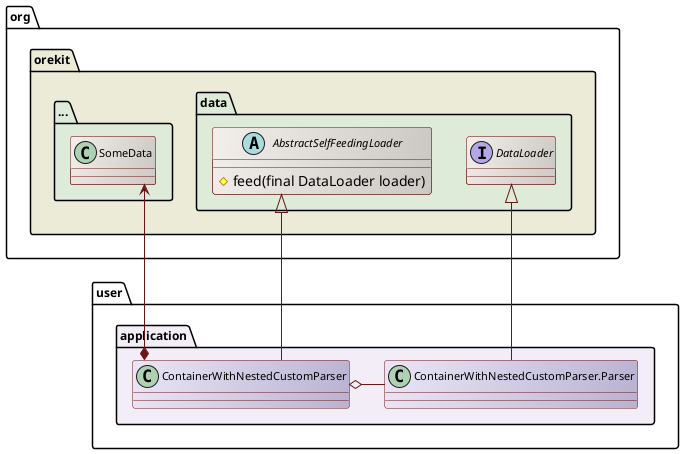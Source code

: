 ' Copyright 2002-2024 CS GROUP
' Licensed to CS GROUP (CS) under one or more
' contributor license agreements.  See the NOTICE file distributed with
' this work for additional information regarding copyright ownership.
' CS licenses this file to You under the Apache License, Version 2.0
' (the "License"); you may not use this file except in compliance with
' the License.  You may obtain a copy of the License at
'
'   http://www.apache.org/licenses/LICENSE-2.0
'
' Unless required by applicable law or agreed to in writing, software
' distributed under the License is distributed on an "AS IS" BASIS,
' WITHOUT WARRANTIES OR CONDITIONS OF ANY KIND, either express or implied.
' See the License for the specific language governing permissions and
' limitations under the License.
 
@startuml

  skinparam svek                  true
  skinparam ClassBackgroundColor  #F3EFEB/CCC9C5
  skinparam ClassArrowColor       #691616
  skinparam ClassBorderColor      #691616
  skinparam NoteBackgroundColor   #F3EFEB
  skinparam NoteBorderColor       #691616
  skinparam NoteFontColor         #691616
  skinparam ClassFontSize         11
  skinparam PackageFontSize       12
  skinparam linetype              ortho

  package org.orekit #ECEBD8 {

    package data #DDEBD8 {

      interface DataLoader

      abstract class AbstractSelfFeedingLoader {
        #feed(final DataLoader loader)
      }

    }

    package "..." as dummy #DDEBD8 {
      class SomeData
    }
  }

  package user.application #F3EDF7 {
    class "ContainerWithNestedCustomParser.Parser" as Nested #EAE6F7/B9B3D2
    class ContainerWithNestedCustomParser #EAE6F7/B9B3D2
    AbstractSelfFeedingLoader <|-- ContainerWithNestedCustomParser
    SomeData <--* ContainerWithNestedCustomParser
    ContainerWithNestedCustomParser o-right- Nested
    DataLoader <|-- Nested
  }

@enduml

